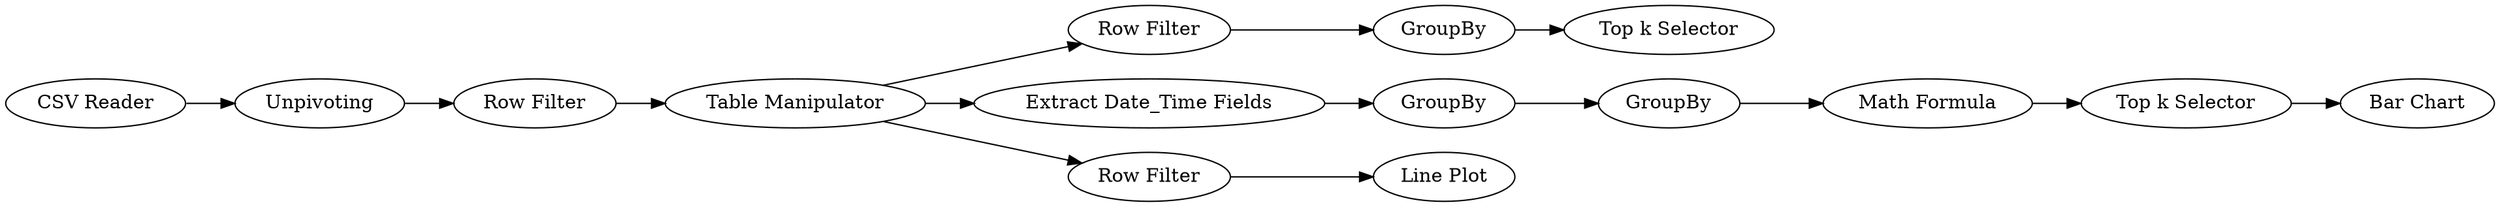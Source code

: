 digraph {
	33 -> 34
	44 -> 47
	49 -> 50
	35 -> 38
	38 -> 49
	38 -> 39
	43 -> 44
	52 -> 53
	42 -> 43
	40 -> 42
	39 -> 40
	50 -> 51
	38 -> 52
	34 -> 35
	43 [label="Math Formula"]
	35 [label="Row Filter"]
	44 [label="Top k Selector"]
	34 [label=Unpivoting]
	49 [label="Row Filter"]
	42 [label=GroupBy]
	50 [label=GroupBy]
	53 [label="Line Plot"]
	51 [label="Top k Selector"]
	52 [label="Row Filter"]
	47 [label="Bar Chart"]
	40 [label=GroupBy]
	39 [label="Extract Date_Time Fields"]
	33 [label="CSV Reader"]
	38 [label="Table Manipulator"]
	rankdir=LR
}
